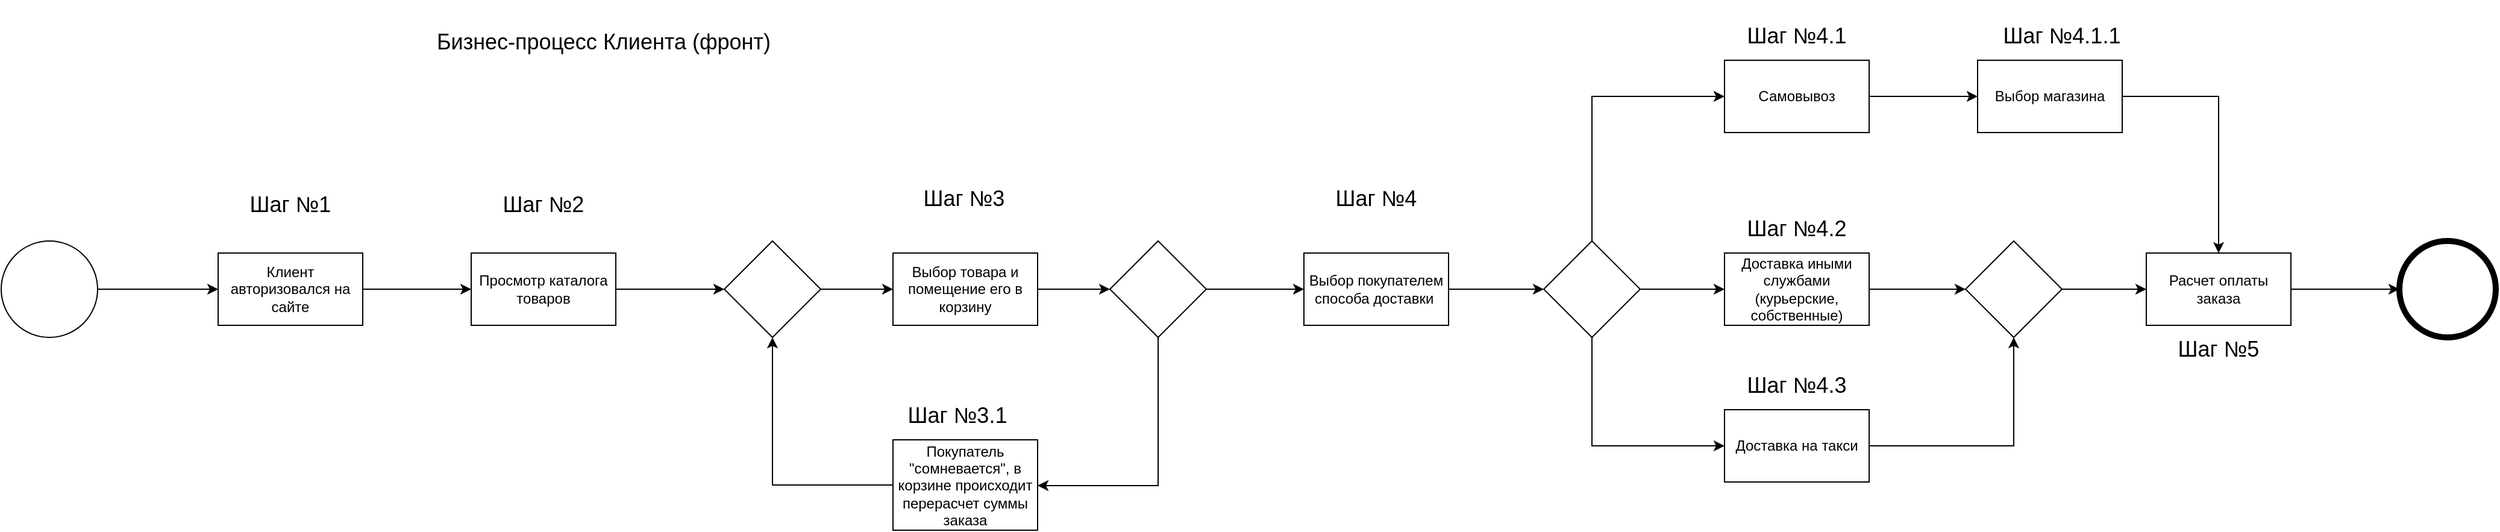 <mxfile version="14.4.3" type="github">
  <diagram id="LPUY9Yh5iCmejDsE-yMz" name="Page-1">
    <mxGraphModel dx="1730" dy="967" grid="1" gridSize="10" guides="1" tooltips="1" connect="1" arrows="1" fold="1" page="1" pageScale="1" pageWidth="827" pageHeight="1169" math="0" shadow="0">
      <root>
        <mxCell id="0" />
        <mxCell id="1" parent="0" />
        <mxCell id="FQN_f8L04oHf75iB1t_o-3" style="edgeStyle=orthogonalEdgeStyle;rounded=0;orthogonalLoop=1;jettySize=auto;html=1;entryX=0;entryY=0.5;entryDx=0;entryDy=0;" edge="1" parent="1" source="FQN_f8L04oHf75iB1t_o-1" target="FQN_f8L04oHf75iB1t_o-2">
          <mxGeometry relative="1" as="geometry" />
        </mxCell>
        <mxCell id="FQN_f8L04oHf75iB1t_o-1" value="" style="ellipse;whiteSpace=wrap;html=1;aspect=fixed;" vertex="1" parent="1">
          <mxGeometry x="100" y="360" width="80" height="80" as="geometry" />
        </mxCell>
        <mxCell id="FQN_f8L04oHf75iB1t_o-6" style="edgeStyle=orthogonalEdgeStyle;rounded=0;orthogonalLoop=1;jettySize=auto;html=1;entryX=0;entryY=0.5;entryDx=0;entryDy=0;" edge="1" parent="1" source="FQN_f8L04oHf75iB1t_o-2">
          <mxGeometry relative="1" as="geometry">
            <mxPoint x="490" y="400" as="targetPoint" />
          </mxGeometry>
        </mxCell>
        <mxCell id="FQN_f8L04oHf75iB1t_o-2" value="Клиент авторизовался на сайте" style="rounded=0;whiteSpace=wrap;html=1;" vertex="1" parent="1">
          <mxGeometry x="280" y="370" width="120" height="60" as="geometry" />
        </mxCell>
        <mxCell id="FQN_f8L04oHf75iB1t_o-4" value="&lt;font style=&quot;font-size: 18px&quot;&gt;Бизнес-процесс Клиента (фронт)&lt;/font&gt;" style="text;html=1;strokeColor=none;fillColor=none;align=center;verticalAlign=middle;whiteSpace=wrap;rounded=0;" vertex="1" parent="1">
          <mxGeometry x="430" y="160" width="340" height="70" as="geometry" />
        </mxCell>
        <mxCell id="FQN_f8L04oHf75iB1t_o-11" style="edgeStyle=orthogonalEdgeStyle;rounded=0;orthogonalLoop=1;jettySize=auto;html=1;entryX=0;entryY=0.5;entryDx=0;entryDy=0;" edge="1" parent="1" source="FQN_f8L04oHf75iB1t_o-8" target="FQN_f8L04oHf75iB1t_o-18">
          <mxGeometry relative="1" as="geometry">
            <mxPoint x="670" y="400" as="targetPoint" />
          </mxGeometry>
        </mxCell>
        <mxCell id="FQN_f8L04oHf75iB1t_o-8" value="Просмотр каталога товаров" style="rounded=0;whiteSpace=wrap;html=1;" vertex="1" parent="1">
          <mxGeometry x="490" y="370" width="120" height="60" as="geometry" />
        </mxCell>
        <mxCell id="FQN_f8L04oHf75iB1t_o-15" style="edgeStyle=orthogonalEdgeStyle;rounded=0;orthogonalLoop=1;jettySize=auto;html=1;entryX=1;entryY=0.5;entryDx=0;entryDy=0;exitX=0.5;exitY=1;exitDx=0;exitDy=0;" edge="1" parent="1" source="FQN_f8L04oHf75iB1t_o-23" target="FQN_f8L04oHf75iB1t_o-16">
          <mxGeometry relative="1" as="geometry">
            <mxPoint x="1000" y="525" as="targetPoint" />
            <Array as="points">
              <mxPoint x="1060" y="563" />
              <mxPoint x="960" y="563" />
            </Array>
          </mxGeometry>
        </mxCell>
        <mxCell id="FQN_f8L04oHf75iB1t_o-24" style="edgeStyle=orthogonalEdgeStyle;rounded=0;orthogonalLoop=1;jettySize=auto;html=1;" edge="1" parent="1" source="FQN_f8L04oHf75iB1t_o-9" target="FQN_f8L04oHf75iB1t_o-23">
          <mxGeometry relative="1" as="geometry">
            <mxPoint x="1000" y="400" as="targetPoint" />
          </mxGeometry>
        </mxCell>
        <mxCell id="FQN_f8L04oHf75iB1t_o-9" value="Выбор товара и помещение его в корзину" style="rounded=0;whiteSpace=wrap;html=1;" vertex="1" parent="1">
          <mxGeometry x="840" y="370" width="120" height="60" as="geometry" />
        </mxCell>
        <mxCell id="FQN_f8L04oHf75iB1t_o-12" value="&lt;font style=&quot;font-size: 18px&quot;&gt;Шаг №1&lt;/font&gt;" style="text;html=1;strokeColor=none;fillColor=none;align=center;verticalAlign=middle;whiteSpace=wrap;rounded=0;" vertex="1" parent="1">
          <mxGeometry x="302" y="310" width="76" height="40" as="geometry" />
        </mxCell>
        <mxCell id="FQN_f8L04oHf75iB1t_o-13" value="&lt;font style=&quot;font-size: 18px&quot;&gt;Шаг №2&lt;/font&gt;" style="text;html=1;strokeColor=none;fillColor=none;align=center;verticalAlign=middle;whiteSpace=wrap;rounded=0;" vertex="1" parent="1">
          <mxGeometry x="512" y="310" width="76" height="40" as="geometry" />
        </mxCell>
        <mxCell id="FQN_f8L04oHf75iB1t_o-14" value="&lt;font style=&quot;font-size: 18px&quot;&gt;Шаг №3&lt;/font&gt;" style="text;html=1;strokeColor=none;fillColor=none;align=center;verticalAlign=middle;whiteSpace=wrap;rounded=0;" vertex="1" parent="1">
          <mxGeometry x="861" y="305" width="76" height="40" as="geometry" />
        </mxCell>
        <mxCell id="FQN_f8L04oHf75iB1t_o-20" style="edgeStyle=orthogonalEdgeStyle;rounded=0;orthogonalLoop=1;jettySize=auto;html=1;entryX=0.5;entryY=1;entryDx=0;entryDy=0;" edge="1" parent="1" source="FQN_f8L04oHf75iB1t_o-16" target="FQN_f8L04oHf75iB1t_o-18">
          <mxGeometry relative="1" as="geometry" />
        </mxCell>
        <mxCell id="FQN_f8L04oHf75iB1t_o-16" value="Покупатель &quot;сомневается&quot;, в корзине происходит перерасчет суммы заказа" style="rounded=0;whiteSpace=wrap;html=1;" vertex="1" parent="1">
          <mxGeometry x="840" y="525" width="120" height="75" as="geometry" />
        </mxCell>
        <mxCell id="FQN_f8L04oHf75iB1t_o-17" value="&lt;font style=&quot;font-size: 18px&quot;&gt;Шаг №3.1&lt;/font&gt;" style="text;html=1;strokeColor=none;fillColor=none;align=center;verticalAlign=middle;whiteSpace=wrap;rounded=0;" vertex="1" parent="1">
          <mxGeometry x="850" y="485" width="87" height="40" as="geometry" />
        </mxCell>
        <mxCell id="FQN_f8L04oHf75iB1t_o-19" style="edgeStyle=orthogonalEdgeStyle;rounded=0;orthogonalLoop=1;jettySize=auto;html=1;exitX=1;exitY=0.5;exitDx=0;exitDy=0;entryX=0;entryY=0.5;entryDx=0;entryDy=0;" edge="1" parent="1" source="FQN_f8L04oHf75iB1t_o-18" target="FQN_f8L04oHf75iB1t_o-9">
          <mxGeometry relative="1" as="geometry" />
        </mxCell>
        <mxCell id="FQN_f8L04oHf75iB1t_o-18" value="" style="rhombus;whiteSpace=wrap;html=1;" vertex="1" parent="1">
          <mxGeometry x="700" y="360" width="80" height="80" as="geometry" />
        </mxCell>
        <mxCell id="FQN_f8L04oHf75iB1t_o-26" style="edgeStyle=orthogonalEdgeStyle;rounded=0;orthogonalLoop=1;jettySize=auto;html=1;entryX=0;entryY=0.5;entryDx=0;entryDy=0;" edge="1" parent="1" source="FQN_f8L04oHf75iB1t_o-23" target="FQN_f8L04oHf75iB1t_o-25">
          <mxGeometry relative="1" as="geometry" />
        </mxCell>
        <mxCell id="FQN_f8L04oHf75iB1t_o-23" value="" style="rhombus;whiteSpace=wrap;html=1;" vertex="1" parent="1">
          <mxGeometry x="1020" y="360" width="80" height="80" as="geometry" />
        </mxCell>
        <mxCell id="FQN_f8L04oHf75iB1t_o-29" style="edgeStyle=orthogonalEdgeStyle;rounded=0;orthogonalLoop=1;jettySize=auto;html=1;" edge="1" parent="1" source="FQN_f8L04oHf75iB1t_o-25" target="FQN_f8L04oHf75iB1t_o-28">
          <mxGeometry relative="1" as="geometry" />
        </mxCell>
        <mxCell id="FQN_f8L04oHf75iB1t_o-25" value="Выбор покупателем способа доставки&amp;nbsp;" style="rounded=0;whiteSpace=wrap;html=1;" vertex="1" parent="1">
          <mxGeometry x="1181" y="370" width="120" height="60" as="geometry" />
        </mxCell>
        <mxCell id="FQN_f8L04oHf75iB1t_o-27" value="&lt;font style=&quot;font-size: 18px&quot;&gt;Шаг №4&lt;/font&gt;" style="text;html=1;strokeColor=none;fillColor=none;align=center;verticalAlign=middle;whiteSpace=wrap;rounded=0;" vertex="1" parent="1">
          <mxGeometry x="1203" y="305" width="76" height="40" as="geometry" />
        </mxCell>
        <mxCell id="FQN_f8L04oHf75iB1t_o-31" style="edgeStyle=orthogonalEdgeStyle;rounded=0;orthogonalLoop=1;jettySize=auto;html=1;exitX=0.5;exitY=1;exitDx=0;exitDy=0;entryX=0;entryY=0.5;entryDx=0;entryDy=0;" edge="1" parent="1" source="FQN_f8L04oHf75iB1t_o-28" target="FQN_f8L04oHf75iB1t_o-30">
          <mxGeometry relative="1" as="geometry" />
        </mxCell>
        <mxCell id="FQN_f8L04oHf75iB1t_o-33" style="edgeStyle=orthogonalEdgeStyle;rounded=0;orthogonalLoop=1;jettySize=auto;html=1;exitX=1;exitY=0.5;exitDx=0;exitDy=0;entryX=0;entryY=0.5;entryDx=0;entryDy=0;" edge="1" parent="1" source="FQN_f8L04oHf75iB1t_o-28" target="FQN_f8L04oHf75iB1t_o-32">
          <mxGeometry relative="1" as="geometry" />
        </mxCell>
        <mxCell id="FQN_f8L04oHf75iB1t_o-36" style="edgeStyle=orthogonalEdgeStyle;rounded=0;orthogonalLoop=1;jettySize=auto;html=1;entryX=0;entryY=0.5;entryDx=0;entryDy=0;" edge="1" parent="1" source="FQN_f8L04oHf75iB1t_o-28" target="FQN_f8L04oHf75iB1t_o-37">
          <mxGeometry relative="1" as="geometry">
            <mxPoint x="1420" y="230" as="targetPoint" />
            <Array as="points">
              <mxPoint x="1420" y="240" />
            </Array>
          </mxGeometry>
        </mxCell>
        <mxCell id="FQN_f8L04oHf75iB1t_o-28" value="" style="rhombus;whiteSpace=wrap;html=1;" vertex="1" parent="1">
          <mxGeometry x="1380" y="360" width="80" height="80" as="geometry" />
        </mxCell>
        <mxCell id="FQN_f8L04oHf75iB1t_o-41" style="edgeStyle=orthogonalEdgeStyle;rounded=0;orthogonalLoop=1;jettySize=auto;html=1;entryX=0.5;entryY=1;entryDx=0;entryDy=0;" edge="1" parent="1" source="FQN_f8L04oHf75iB1t_o-30" target="FQN_f8L04oHf75iB1t_o-38">
          <mxGeometry relative="1" as="geometry" />
        </mxCell>
        <mxCell id="FQN_f8L04oHf75iB1t_o-30" value="Доставка на такси" style="rounded=0;whiteSpace=wrap;html=1;" vertex="1" parent="1">
          <mxGeometry x="1530" y="500" width="120" height="60" as="geometry" />
        </mxCell>
        <mxCell id="FQN_f8L04oHf75iB1t_o-40" style="edgeStyle=orthogonalEdgeStyle;rounded=0;orthogonalLoop=1;jettySize=auto;html=1;entryX=0;entryY=0.5;entryDx=0;entryDy=0;" edge="1" parent="1" source="FQN_f8L04oHf75iB1t_o-32" target="FQN_f8L04oHf75iB1t_o-38">
          <mxGeometry relative="1" as="geometry" />
        </mxCell>
        <mxCell id="FQN_f8L04oHf75iB1t_o-32" value="Доставка иными службами (курьерские, собственные)" style="rounded=0;whiteSpace=wrap;html=1;" vertex="1" parent="1">
          <mxGeometry x="1530" y="370" width="120" height="60" as="geometry" />
        </mxCell>
        <mxCell id="FQN_f8L04oHf75iB1t_o-34" value="&lt;font style=&quot;font-size: 18px&quot;&gt;Шаг №4.3&lt;/font&gt;" style="text;html=1;strokeColor=none;fillColor=none;align=center;verticalAlign=middle;whiteSpace=wrap;rounded=0;" vertex="1" parent="1">
          <mxGeometry x="1540" y="460" width="100" height="40" as="geometry" />
        </mxCell>
        <mxCell id="FQN_f8L04oHf75iB1t_o-35" value="&lt;font style=&quot;font-size: 18px&quot;&gt;Шаг №4.2&lt;/font&gt;" style="text;html=1;strokeColor=none;fillColor=none;align=center;verticalAlign=middle;whiteSpace=wrap;rounded=0;" vertex="1" parent="1">
          <mxGeometry x="1540" y="330" width="100" height="40" as="geometry" />
        </mxCell>
        <mxCell id="FQN_f8L04oHf75iB1t_o-42" style="edgeStyle=orthogonalEdgeStyle;rounded=0;orthogonalLoop=1;jettySize=auto;html=1;" edge="1" parent="1" source="FQN_f8L04oHf75iB1t_o-37">
          <mxGeometry relative="1" as="geometry">
            <mxPoint x="1740" y="240" as="targetPoint" />
          </mxGeometry>
        </mxCell>
        <mxCell id="FQN_f8L04oHf75iB1t_o-37" value="Самовывоз" style="rounded=0;whiteSpace=wrap;html=1;" vertex="1" parent="1">
          <mxGeometry x="1530" y="210" width="120" height="60" as="geometry" />
        </mxCell>
        <mxCell id="FQN_f8L04oHf75iB1t_o-43" style="edgeStyle=orthogonalEdgeStyle;rounded=0;orthogonalLoop=1;jettySize=auto;html=1;" edge="1" parent="1" source="FQN_f8L04oHf75iB1t_o-38">
          <mxGeometry relative="1" as="geometry">
            <mxPoint x="1880" y="400" as="targetPoint" />
          </mxGeometry>
        </mxCell>
        <mxCell id="FQN_f8L04oHf75iB1t_o-38" value="" style="rhombus;whiteSpace=wrap;html=1;" vertex="1" parent="1">
          <mxGeometry x="1730" y="360" width="80" height="80" as="geometry" />
        </mxCell>
        <mxCell id="FQN_f8L04oHf75iB1t_o-39" value="&lt;font style=&quot;font-size: 18px&quot;&gt;Шаг №4.1&lt;/font&gt;" style="text;html=1;strokeColor=none;fillColor=none;align=center;verticalAlign=middle;whiteSpace=wrap;rounded=0;" vertex="1" parent="1">
          <mxGeometry x="1540" y="170" width="100" height="40" as="geometry" />
        </mxCell>
        <mxCell id="FQN_f8L04oHf75iB1t_o-49" style="edgeStyle=orthogonalEdgeStyle;rounded=0;orthogonalLoop=1;jettySize=auto;html=1;" edge="1" parent="1" source="FQN_f8L04oHf75iB1t_o-44">
          <mxGeometry relative="1" as="geometry">
            <mxPoint x="2090" y="400" as="targetPoint" />
          </mxGeometry>
        </mxCell>
        <mxCell id="FQN_f8L04oHf75iB1t_o-44" value="Расчет оплаты заказа" style="rounded=0;whiteSpace=wrap;html=1;" vertex="1" parent="1">
          <mxGeometry x="1880" y="370" width="120" height="60" as="geometry" />
        </mxCell>
        <mxCell id="FQN_f8L04oHf75iB1t_o-45" value="&lt;font style=&quot;font-size: 18px&quot;&gt;Шаг №5&lt;/font&gt;" style="text;html=1;strokeColor=none;fillColor=none;align=center;verticalAlign=middle;whiteSpace=wrap;rounded=0;" vertex="1" parent="1">
          <mxGeometry x="1890" y="430" width="100" height="40" as="geometry" />
        </mxCell>
        <mxCell id="FQN_f8L04oHf75iB1t_o-47" style="edgeStyle=orthogonalEdgeStyle;rounded=0;orthogonalLoop=1;jettySize=auto;html=1;" edge="1" parent="1" source="FQN_f8L04oHf75iB1t_o-46" target="FQN_f8L04oHf75iB1t_o-44">
          <mxGeometry relative="1" as="geometry" />
        </mxCell>
        <mxCell id="FQN_f8L04oHf75iB1t_o-46" value="Выбор магазина" style="rounded=0;whiteSpace=wrap;html=1;" vertex="1" parent="1">
          <mxGeometry x="1740" y="210" width="120" height="60" as="geometry" />
        </mxCell>
        <mxCell id="FQN_f8L04oHf75iB1t_o-48" value="&lt;font style=&quot;font-size: 18px&quot;&gt;Шаг №4.1.1&lt;/font&gt;" style="text;html=1;strokeColor=none;fillColor=none;align=center;verticalAlign=middle;whiteSpace=wrap;rounded=0;" vertex="1" parent="1">
          <mxGeometry x="1750" y="170" width="120" height="40" as="geometry" />
        </mxCell>
        <mxCell id="FQN_f8L04oHf75iB1t_o-50" value="" style="ellipse;whiteSpace=wrap;html=1;aspect=fixed;strokeWidth=5;" vertex="1" parent="1">
          <mxGeometry x="2090" y="360" width="80" height="80" as="geometry" />
        </mxCell>
      </root>
    </mxGraphModel>
  </diagram>
</mxfile>

